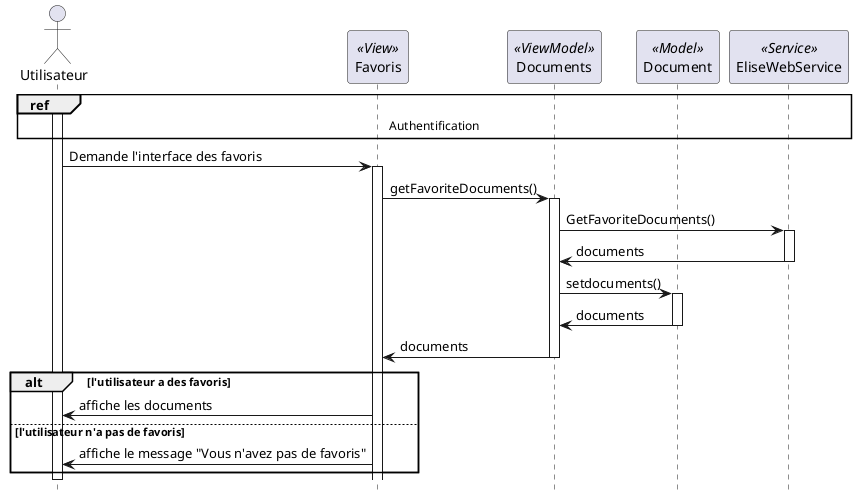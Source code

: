 @startuml sequence_favoris

hide footbox


actor "Utilisateur" as user
participant "Favoris" as docView << View >>
participant "Documents" as documentVm << ViewModel >>
participant "Document" as documentM << Model >>
participant "EliseWebService" as ws << Service >>



ref over user, docView,docView,documentVm,documentM,ws : Authentification
activate user
user -> docView : Demande l'interface des favoris
activate docView
docView -> documentVm : getFavoriteDocuments()
activate documentVm
documentVm -> ws: GetFavoriteDocuments()
activate ws
ws -> documentVm: documents
deactivate ws
documentVm -> documentM: setdocuments()
activate documentM
documentM -> documentVm: documents
deactivate documentM
documentVm -> docView: documents
deactivate documentVm
alt l'utilisateur a des favoris
    docView -> user : affiche les documents
else l'utilisateur n'a pas de favoris
    docView -> user : affiche le message "Vous n'avez pas de favoris"
end
deactivate user
